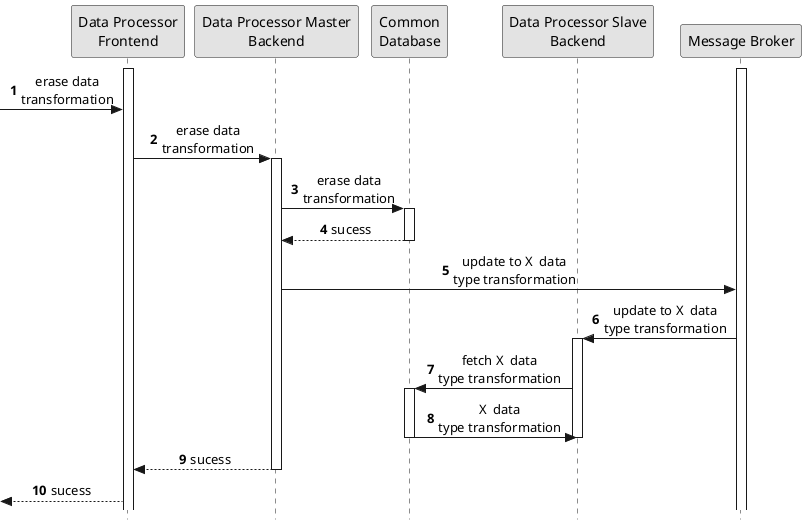 @startuml process-view-level2-uc05

skinparam Monochrome true
skinparam sequenceMessageAlign center
skinparam style strictuml
hide unlinked

autonumber 1

participant "Data Processor\nFrontend" as DRF
participant "Data Processor Master\nBackend" as DRMB
participant "Common\nDatabase" as DRDB
participant "Data Processor Slave\nBackend" as DRSB
participant "Message Broker" as MB

activate MB
activate DRF

-> DRF: erase data\ntransformation

DRF -> DRMB: erase data\ntransformation
activate DRMB

DRMB -> DRDB: erase data\ntransformation
activate DRDB

DRDB --> DRMB: sucess
deactivate DRDB

DRMB -> MB: update to X  data\ntype transformation

MB -> DRSB: update to X  data\ntype transformation
activate DRSB

DRSB -> DRDB: fetch X  data\ntype transformation
activate DRDB

DRDB -> DRSB: X  data\ntype transformation
deactivate DRDB

deactivate DRSB
DRMB --> DRF: sucess

deactivate DRMB

<-- DRF: sucess

@enduml
